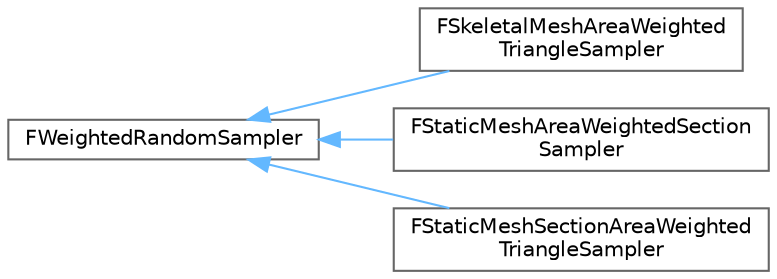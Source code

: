 digraph "Graphical Class Hierarchy"
{
 // INTERACTIVE_SVG=YES
 // LATEX_PDF_SIZE
  bgcolor="transparent";
  edge [fontname=Helvetica,fontsize=10,labelfontname=Helvetica,labelfontsize=10];
  node [fontname=Helvetica,fontsize=10,shape=box,height=0.2,width=0.4];
  rankdir="LR";
  Node0 [id="Node000000",label="FWeightedRandomSampler",height=0.2,width=0.4,color="grey40", fillcolor="white", style="filled",URL="$dd/d8f/structFWeightedRandomSampler.html",tooltip=" "];
  Node0 -> Node1 [id="edge5216_Node000000_Node000001",dir="back",color="steelblue1",style="solid",tooltip=" "];
  Node1 [id="Node000001",label="FSkeletalMeshAreaWeighted\lTriangleSampler",height=0.2,width=0.4,color="grey40", fillcolor="white", style="filled",URL="$d1/d1e/structFSkeletalMeshAreaWeightedTriangleSampler.html",tooltip="Allows area weighted sampling of triangles on a skeletal mesh."];
  Node0 -> Node2 [id="edge5217_Node000000_Node000002",dir="back",color="steelblue1",style="solid",tooltip=" "];
  Node2 [id="Node000002",label="FStaticMeshAreaWeightedSection\lSampler",height=0.2,width=0.4,color="grey40", fillcolor="white", style="filled",URL="$d8/d7f/structFStaticMeshAreaWeightedSectionSampler.html",tooltip=" "];
  Node0 -> Node3 [id="edge5218_Node000000_Node000003",dir="back",color="steelblue1",style="solid",tooltip=" "];
  Node3 [id="Node000003",label="FStaticMeshSectionAreaWeighted\lTriangleSampler",height=0.2,width=0.4,color="grey40", fillcolor="white", style="filled",URL="$dd/d9f/structFStaticMeshSectionAreaWeightedTriangleSampler.html",tooltip="Creates distribution for uniformly sampling a mesh section."];
}
